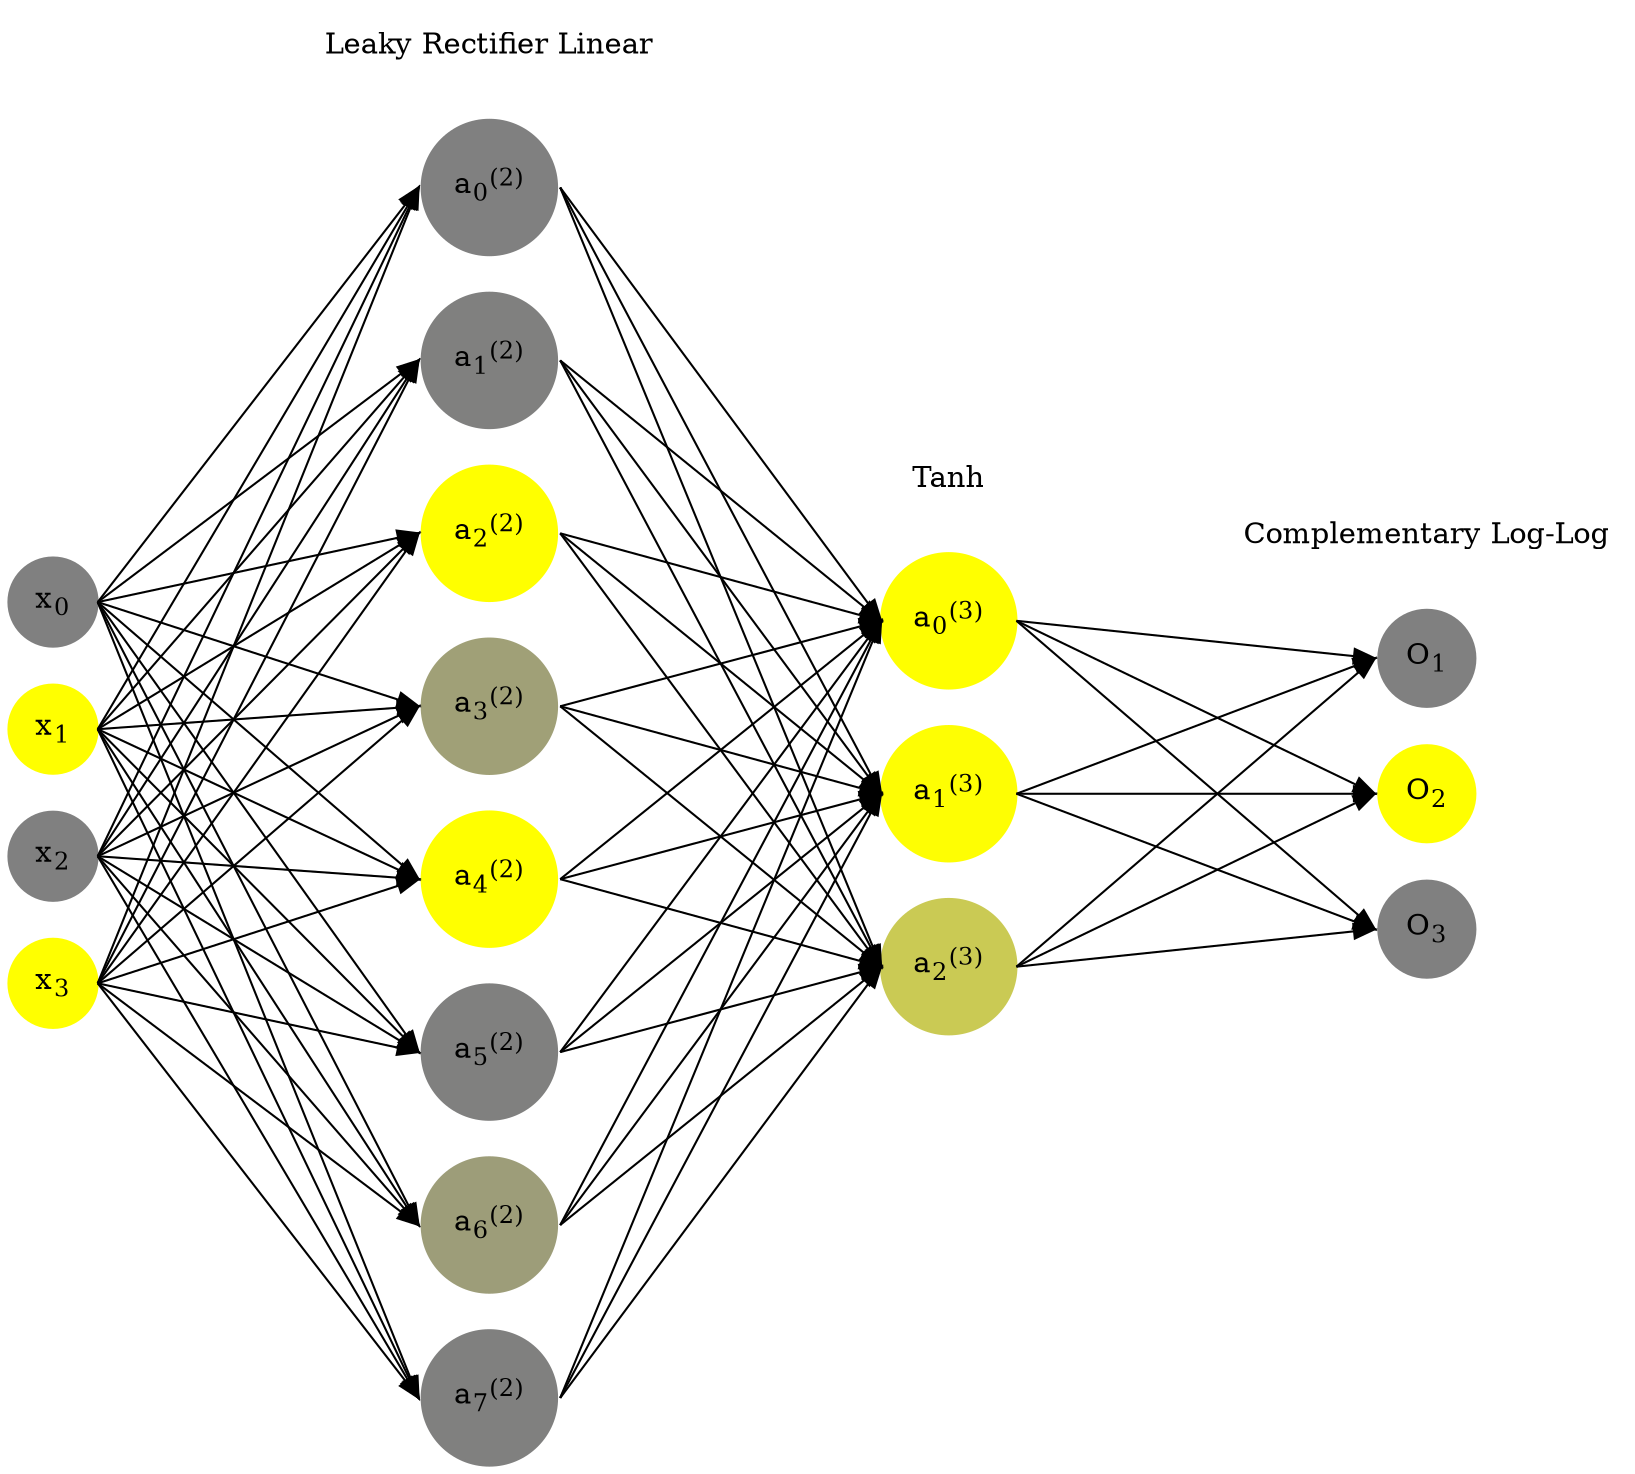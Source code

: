 digraph G {
	rankdir = LR;
	splines=false;
	edge[style=invis];
	ranksep= 1.4;
	{
	node [shape=circle, color="0.1667, 0.0, 0.5", style=filled, fillcolor="0.1667, 0.0, 0.5"];
	x0 [label=<x<sub>0</sub>>];
	}
	{
	node [shape=circle, color="0.1667, 1.0, 1.0", style=filled, fillcolor="0.1667, 1.0, 1.0"];
	x1 [label=<x<sub>1</sub>>];
	}
	{
	node [shape=circle, color="0.1667, 0.0, 0.5", style=filled, fillcolor="0.1667, 0.0, 0.5"];
	x2 [label=<x<sub>2</sub>>];
	}
	{
	node [shape=circle, color="0.1667, 1.0, 1.0", style=filled, fillcolor="0.1667, 1.0, 1.0"];
	x3 [label=<x<sub>3</sub>>];
	}
	{
	node [shape=circle, color="0.1667, 0.000965, 0.500483", style=filled, fillcolor="0.1667, 0.000965, 0.500483"];
	a02 [label=<a<sub>0</sub><sup>(2)</sup>>];
	}
	{
	node [shape=circle, color="0.1667, 0.000443, 0.500221", style=filled, fillcolor="0.1667, 0.000443, 0.500221"];
	a12 [label=<a<sub>1</sub><sup>(2)</sup>>];
	}
	{
	node [shape=circle, color="0.1667, 1.467168, 1.233584", style=filled, fillcolor="0.1667, 1.467168, 1.233584"];
	a22 [label=<a<sub>2</sub><sup>(2)</sup>>];
	}
	{
	node [shape=circle, color="0.1667, 0.252215, 0.626107", style=filled, fillcolor="0.1667, 0.252215, 0.626107"];
	a32 [label=<a<sub>3</sub><sup>(2)</sup>>];
	}
	{
	node [shape=circle, color="0.1667, 1.442809, 1.221404", style=filled, fillcolor="0.1667, 1.442809, 1.221404"];
	a42 [label=<a<sub>4</sub><sup>(2)</sup>>];
	}
	{
	node [shape=circle, color="0.1667, 0.000892, 0.500446", style=filled, fillcolor="0.1667, 0.000892, 0.500446"];
	a52 [label=<a<sub>5</sub><sup>(2)</sup>>];
	}
	{
	node [shape=circle, color="0.1667, 0.227079, 0.613540", style=filled, fillcolor="0.1667, 0.227079, 0.613540"];
	a62 [label=<a<sub>6</sub><sup>(2)</sup>>];
	}
	{
	node [shape=circle, color="0.1667, 0.000658, 0.500329", style=filled, fillcolor="0.1667, 0.000658, 0.500329"];
	a72 [label=<a<sub>7</sub><sup>(2)</sup>>];
	}
	{
	node [shape=circle, color="0.1667, 0.996509, 0.998254", style=filled, fillcolor="0.1667, 0.996509, 0.998254"];
	a03 [label=<a<sub>0</sub><sup>(3)</sup>>];
	}
	{
	node [shape=circle, color="0.1667, 0.987742, 0.993871", style=filled, fillcolor="0.1667, 0.987742, 0.993871"];
	a13 [label=<a<sub>1</sub><sup>(3)</sup>>];
	}
	{
	node [shape=circle, color="0.1667, 0.580872, 0.790436", style=filled, fillcolor="0.1667, 0.580872, 0.790436"];
	a23 [label=<a<sub>2</sub><sup>(3)</sup>>];
	}
	{
	node [shape=circle, color="0.1667, 0.0, 0.5", style=filled, fillcolor="0.1667, 0.0, 0.5"];
	O1 [label=<O<sub>1</sub>>];
	}
	{
	node [shape=circle, color="0.1667, 1.0, 1.0", style=filled, fillcolor="0.1667, 1.0, 1.0"];
	O2 [label=<O<sub>2</sub>>];
	}
	{
	node [shape=circle, color="0.1667, 0.0, 0.5", style=filled, fillcolor="0.1667, 0.0, 0.5"];
	O3 [label=<O<sub>3</sub>>];
	}
	{
	rank=same;
	x0->x1->x2->x3;
	}
	{
	rank=same;
	a02->a12->a22->a32->a42->a52->a62->a72;
	}
	{
	rank=same;
	a03->a13->a23;
	}
	{
	rank=same;
	O1->O2->O3;
	}
	l1 [shape=plaintext,label="Leaky Rectifier Linear"];
	l1->a02;
	{rank=same; l1;a02};
	l2 [shape=plaintext,label="Tanh"];
	l2->a03;
	{rank=same; l2;a03};
	l3 [shape=plaintext,label="Complementary Log-Log"];
	l3->O1;
	{rank=same; l3;O1};
edge[style=solid, tailport=e, headport=w];
	{x0;x1;x2;x3} -> {a02;a12;a22;a32;a42;a52;a62;a72};
	{a02;a12;a22;a32;a42;a52;a62;a72} -> {a03;a13;a23};
	{a03;a13;a23} -> {O1,O2,O3};
}